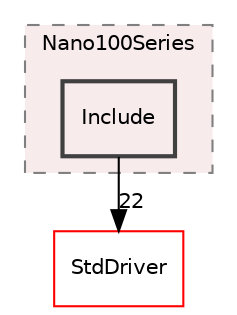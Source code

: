 digraph "Device/Nuvoton/Nano100Series/Include"
{
 // LATEX_PDF_SIZE
  edge [fontname="Helvetica",fontsize="10",labelfontname="Helvetica",labelfontsize="10"];
  node [fontname="Helvetica",fontsize="10",shape=record];
  compound=true
  subgraph clusterdir_8901e4f9bfff2fe6a48972791184df48 {
    graph [ bgcolor="#f8ebec", pencolor="grey50", style="filled,dashed,", label="Nano100Series", fontname="Helvetica", fontsize="10", URL="dir_8901e4f9bfff2fe6a48972791184df48.html"]
  dir_36a53d4cfa3747a5de1ddcdc9890a6f3 [shape=box, label="Include", style="filled,bold,", fillcolor="#f8ebec", color="grey25", URL="dir_36a53d4cfa3747a5de1ddcdc9890a6f3.html"];
  }
  dir_0d398eaf8b2db165a9197a6619ec9f0e [shape=box, label="StdDriver", style="", fillcolor="#f8ebec", color="red", URL="dir_0d398eaf8b2db165a9197a6619ec9f0e.html"];
  dir_36a53d4cfa3747a5de1ddcdc9890a6f3->dir_0d398eaf8b2db165a9197a6619ec9f0e [headlabel="22", labeldistance=1.5 headhref="dir_000004_000017.html"];
}
